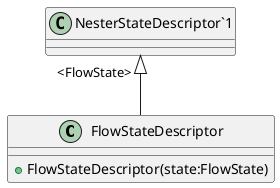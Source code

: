 @startuml
class FlowStateDescriptor {
    + FlowStateDescriptor(state:FlowState)
}
"NesterStateDescriptor`1" "<FlowState>" <|-- FlowStateDescriptor
@enduml
